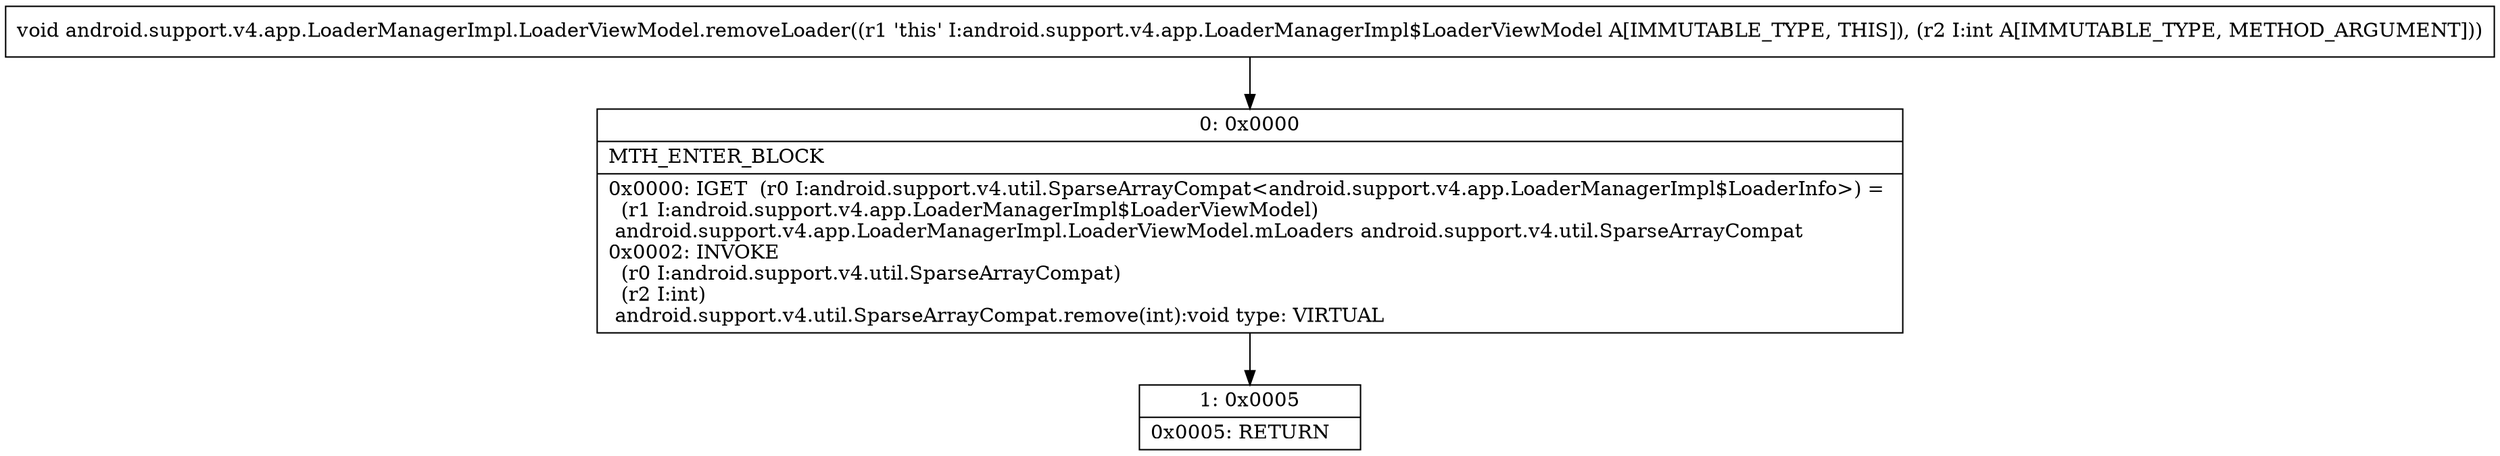 digraph "CFG forandroid.support.v4.app.LoaderManagerImpl.LoaderViewModel.removeLoader(I)V" {
Node_0 [shape=record,label="{0\:\ 0x0000|MTH_ENTER_BLOCK\l|0x0000: IGET  (r0 I:android.support.v4.util.SparseArrayCompat\<android.support.v4.app.LoaderManagerImpl$LoaderInfo\>) = \l  (r1 I:android.support.v4.app.LoaderManagerImpl$LoaderViewModel)\l android.support.v4.app.LoaderManagerImpl.LoaderViewModel.mLoaders android.support.v4.util.SparseArrayCompat \l0x0002: INVOKE  \l  (r0 I:android.support.v4.util.SparseArrayCompat)\l  (r2 I:int)\l android.support.v4.util.SparseArrayCompat.remove(int):void type: VIRTUAL \l}"];
Node_1 [shape=record,label="{1\:\ 0x0005|0x0005: RETURN   \l}"];
MethodNode[shape=record,label="{void android.support.v4.app.LoaderManagerImpl.LoaderViewModel.removeLoader((r1 'this' I:android.support.v4.app.LoaderManagerImpl$LoaderViewModel A[IMMUTABLE_TYPE, THIS]), (r2 I:int A[IMMUTABLE_TYPE, METHOD_ARGUMENT])) }"];
MethodNode -> Node_0;
Node_0 -> Node_1;
}

